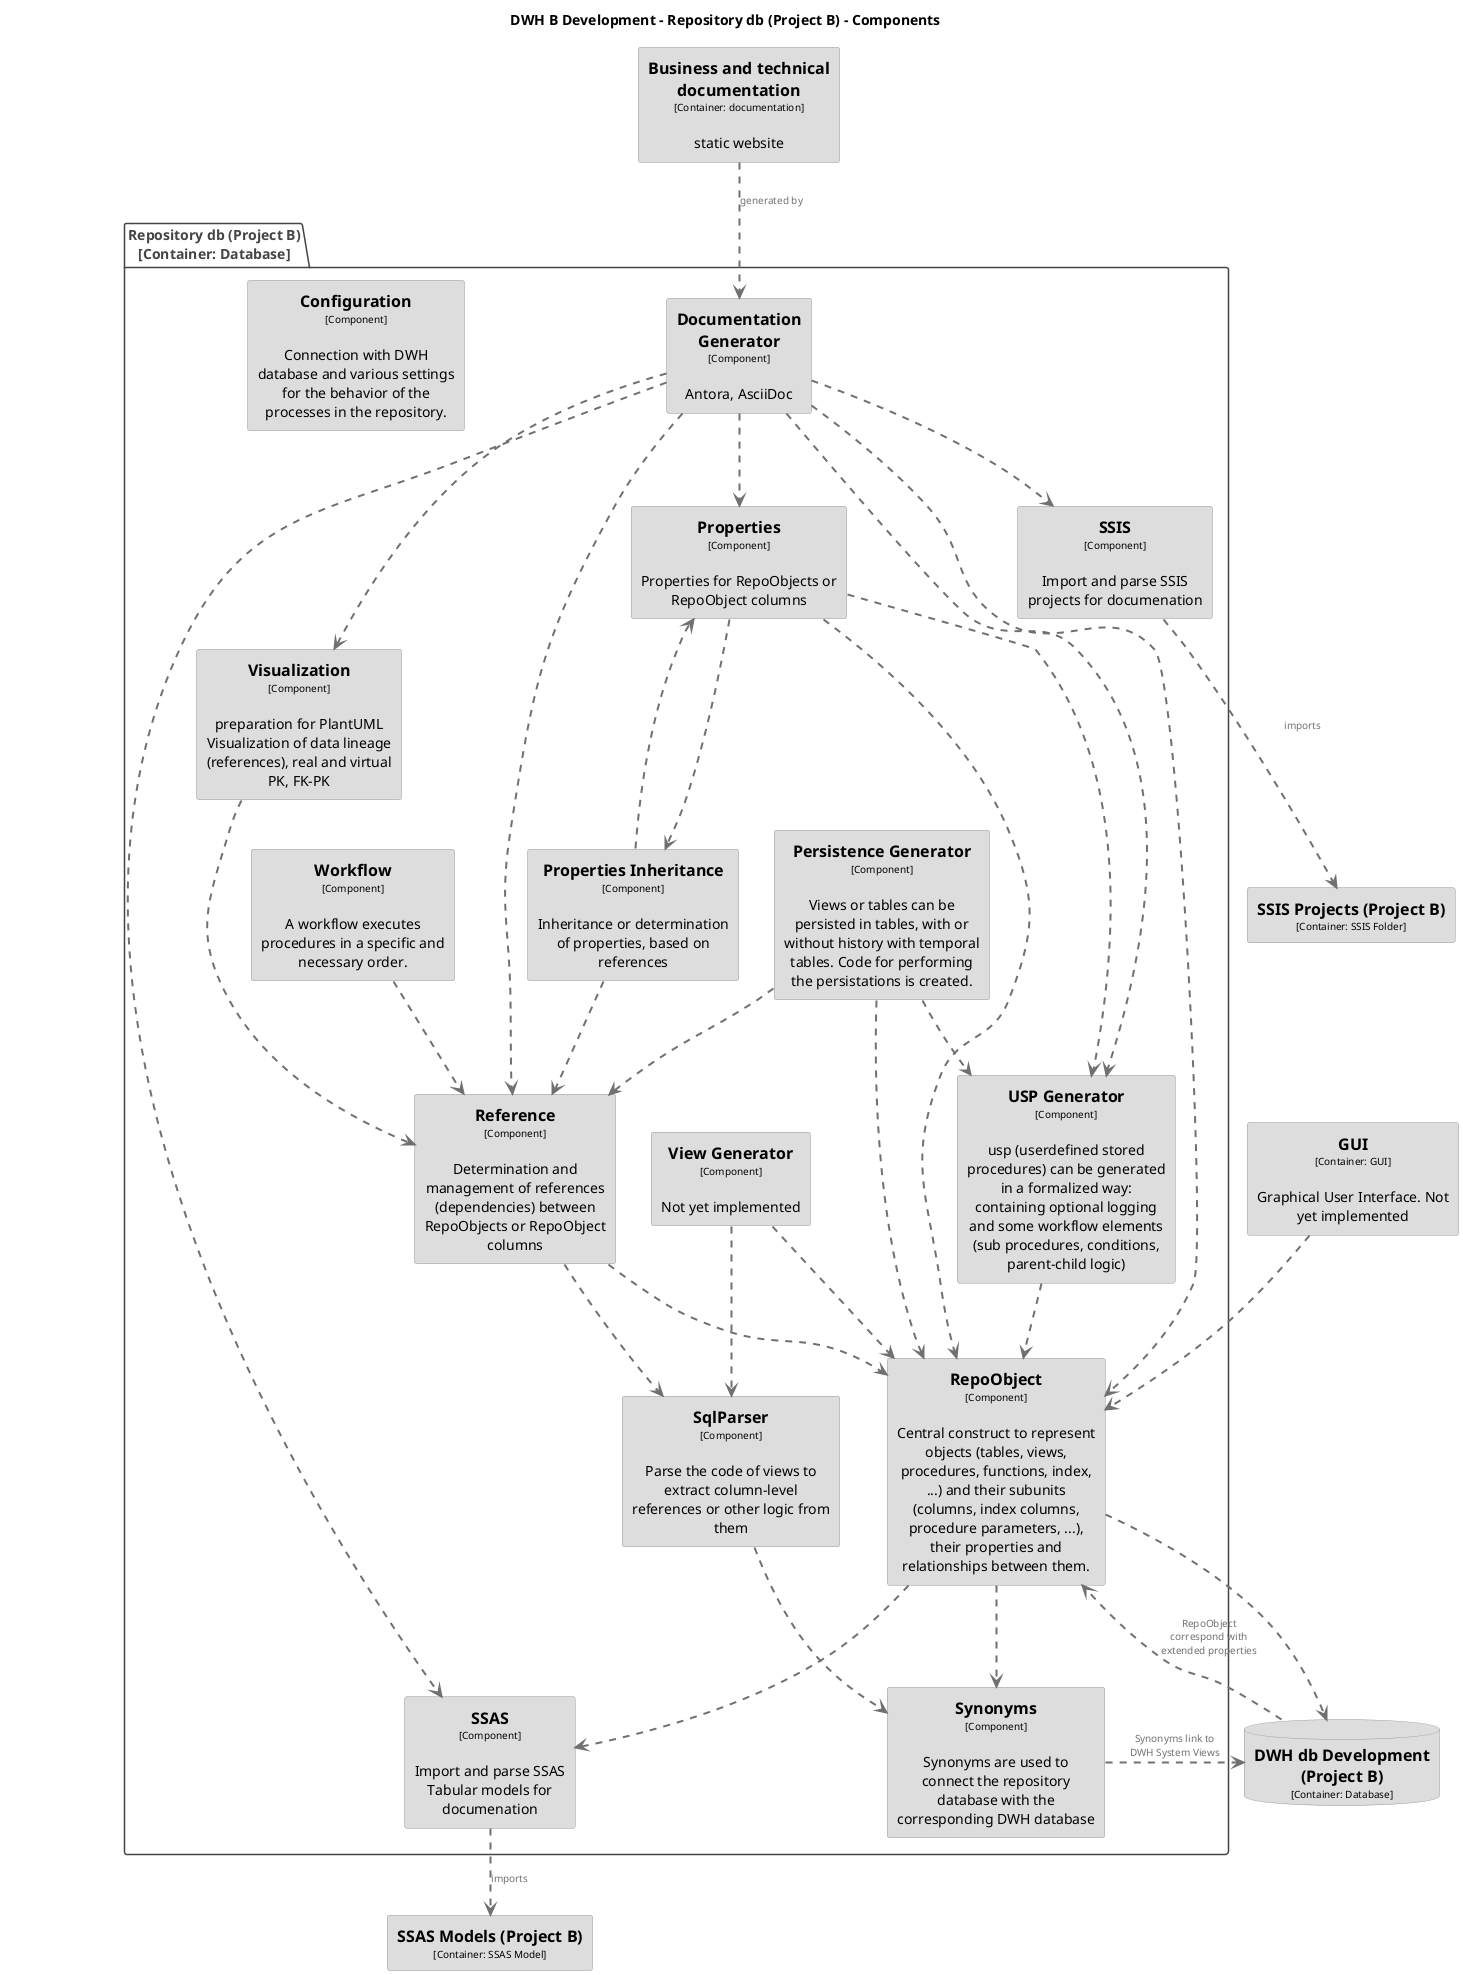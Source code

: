 @startuml
title DWH B Development - Repository db (Project B) - Components

top to bottom direction

skinparam {
  shadowing false
  arrowFontSize 10
  defaultTextAlignment center
  wrapWidth 200
  maxMessageSize 100
}

hide stereotype

skinparam rectangle<<DWHBDevelopment.Businessandtechnicaldocumentation>> {
  BackgroundColor #dddddd
  FontColor #000000
  BorderColor #9a9a9a
}
skinparam rectangle<<DWHBDevelopment.RepositorydbProjectB.Configuration>> {
  BackgroundColor #dddddd
  FontColor #000000
  BorderColor #9a9a9a
}
skinparam database<<DWHBDevelopment.DWHdbDevelopmentProjectB>> {
  BackgroundColor #dddddd
  FontColor #000000
  BorderColor #9a9a9a
}
skinparam rectangle<<DWHBDevelopment.RepositorydbProjectB.DocumentationGenerator>> {
  BackgroundColor #dddddd
  FontColor #000000
  BorderColor #9a9a9a
}
skinparam rectangle<<DWHBDevelopment.GUI>> {
  BackgroundColor #dddddd
  FontColor #000000
  BorderColor #9a9a9a
}
skinparam rectangle<<DWHBDevelopment.RepositorydbProjectB.PersistenceGenerator>> {
  BackgroundColor #dddddd
  FontColor #000000
  BorderColor #9a9a9a
}
skinparam rectangle<<DWHBDevelopment.RepositorydbProjectB.Properties>> {
  BackgroundColor #dddddd
  FontColor #000000
  BorderColor #9a9a9a
}
skinparam rectangle<<DWHBDevelopment.RepositorydbProjectB.PropertiesInheritance>> {
  BackgroundColor #dddddd
  FontColor #000000
  BorderColor #9a9a9a
}
skinparam rectangle<<DWHBDevelopment.RepositorydbProjectB.Reference>> {
  BackgroundColor #dddddd
  FontColor #000000
  BorderColor #9a9a9a
}
skinparam rectangle<<DWHBDevelopment.RepositorydbProjectB.RepoObject>> {
  BackgroundColor #dddddd
  FontColor #000000
  BorderColor #9a9a9a
}
skinparam rectangle<<DWHBDevelopment.RepositorydbProjectB.SSAS>> {
  BackgroundColor #dddddd
  FontColor #000000
  BorderColor #9a9a9a
}
skinparam rectangle<<DWHBDevelopment.SSASModelsProjectB>> {
  BackgroundColor #dddddd
  FontColor #000000
  BorderColor #9a9a9a
}
skinparam rectangle<<DWHBDevelopment.RepositorydbProjectB.SSIS>> {
  BackgroundColor #dddddd
  FontColor #000000
  BorderColor #9a9a9a
}
skinparam rectangle<<DWHBDevelopment.SSISProjectsProjectB>> {
  BackgroundColor #dddddd
  FontColor #000000
  BorderColor #9a9a9a
}
skinparam rectangle<<DWHBDevelopment.RepositorydbProjectB.SqlParser>> {
  BackgroundColor #dddddd
  FontColor #000000
  BorderColor #9a9a9a
}
skinparam rectangle<<DWHBDevelopment.RepositorydbProjectB.Synonyms>> {
  BackgroundColor #dddddd
  FontColor #000000
  BorderColor #9a9a9a
}
skinparam rectangle<<DWHBDevelopment.RepositorydbProjectB.USPGenerator>> {
  BackgroundColor #dddddd
  FontColor #000000
  BorderColor #9a9a9a
}
skinparam rectangle<<DWHBDevelopment.RepositorydbProjectB.ViewGenerator>> {
  BackgroundColor #dddddd
  FontColor #000000
  BorderColor #9a9a9a
}
skinparam rectangle<<DWHBDevelopment.RepositorydbProjectB.Visualization>> {
  BackgroundColor #dddddd
  FontColor #000000
  BorderColor #9a9a9a
}
skinparam rectangle<<DWHBDevelopment.RepositorydbProjectB.Workflow>> {
  BackgroundColor #dddddd
  FontColor #000000
  BorderColor #9a9a9a
}

rectangle "==Business and technical documentation\n<size:10>[Container: documentation]</size>\n\nstatic website" <<DWHBDevelopment.Businessandtechnicaldocumentation>> as DWHBDevelopment.Businessandtechnicaldocumentation
rectangle "==SSAS Models (Project B)\n<size:10>[Container: SSAS Model]</size>" <<DWHBDevelopment.SSASModelsProjectB>> as DWHBDevelopment.SSASModelsProjectB
rectangle "==SSIS Projects (Project B)\n<size:10>[Container: SSIS Folder]</size>" <<DWHBDevelopment.SSISProjectsProjectB>> as DWHBDevelopment.SSISProjectsProjectB
rectangle "==GUI\n<size:10>[Container: GUI]</size>\n\nGraphical User Interface. Not yet implemented" <<DWHBDevelopment.GUI>> as DWHBDevelopment.GUI
database "==DWH db Development (Project B)\n<size:10>[Container: Database]</size>" <<DWHBDevelopment.DWHdbDevelopmentProjectB>> as DWHBDevelopment.DWHdbDevelopmentProjectB

package "Repository db (Project B)\n[Container: Database]" <<DWHBDevelopment.RepositorydbProjectB>> {
  skinparam PackageBorderColor<<DWHBDevelopment.RepositorydbProjectB>> #444444
  skinparam PackageFontColor<<DWHBDevelopment.RepositorydbProjectB>> #444444

  rectangle "==Reference\n<size:10>[Component]</size>\n\nDetermination and management of references (dependencies) between RepoObjects or RepoObject columns" <<DWHBDevelopment.RepositorydbProjectB.Reference>> as DWHBDevelopment.RepositorydbProjectB.Reference
  rectangle "==Properties\n<size:10>[Component]</size>\n\nProperties for RepoObjects or RepoObject columns" <<DWHBDevelopment.RepositorydbProjectB.Properties>> as DWHBDevelopment.RepositorydbProjectB.Properties [[https://datahandwerk.gitlab.io/dhw/user-guide/properties.html]]
  rectangle "==Properties Inheritance\n<size:10>[Component]</size>\n\nInheritance or determination of properties, based on references" <<DWHBDevelopment.RepositorydbProjectB.PropertiesInheritance>> as DWHBDevelopment.RepositorydbProjectB.PropertiesInheritance [[https://datahandwerk.gitlab.io/dhw/user-guide/properties-inheritance.html]]
  rectangle "==USP Generator\n<size:10>[Component]</size>\n\nusp (userdefined stored procedures) can be generated in a formalized way: containing optional logging and some workflow elements (sub procedures, conditions, parent-child logic)" <<DWHBDevelopment.RepositorydbProjectB.USPGenerator>> as DWHBDevelopment.RepositorydbProjectB.USPGenerator [[https://datahandwerk.gitlab.io/dhw/user-guide/uspgenerator.html]]
  rectangle "==Persistence Generator\n<size:10>[Component]</size>\n\nViews or tables can be persisted in tables, with or without history with temporal tables. Code for performing the persistations is created." <<DWHBDevelopment.RepositorydbProjectB.PersistenceGenerator>> as DWHBDevelopment.RepositorydbProjectB.PersistenceGenerator [[https://datahandwerk.gitlab.io/dhw/user-guide/persistence-generator.html]]
  rectangle "==View Generator\n<size:10>[Component]</size>\n\nNot yet implemented" <<DWHBDevelopment.RepositorydbProjectB.ViewGenerator>> as DWHBDevelopment.RepositorydbProjectB.ViewGenerator
  rectangle "==Documentation Generator\n<size:10>[Component]</size>\n\nAntora, AsciiDoc" <<DWHBDevelopment.RepositorydbProjectB.DocumentationGenerator>> as DWHBDevelopment.RepositorydbProjectB.DocumentationGenerator [[https://datahandwerk.gitlab.io/dhw/user-guide/documentation-generator.html]]
  rectangle "==SSAS\n<size:10>[Component]</size>\n\nImport and parse SSAS Tabular models for documenation" <<DWHBDevelopment.RepositorydbProjectB.SSAS>> as DWHBDevelopment.RepositorydbProjectB.SSAS
  rectangle "==SSIS\n<size:10>[Component]</size>\n\nImport and parse SSIS projects for documenation" <<DWHBDevelopment.RepositorydbProjectB.SSIS>> as DWHBDevelopment.RepositorydbProjectB.SSIS
  rectangle "==Workflow\n<size:10>[Component]</size>\n\nA workflow executes procedures in a specific and necessary order." <<DWHBDevelopment.RepositorydbProjectB.Workflow>> as DWHBDevelopment.RepositorydbProjectB.Workflow
  rectangle "==Visualization\n<size:10>[Component]</size>\n\npreparation for PlantUML Visualization of data lineage (references), real and virtual PK, FK-PK" <<DWHBDevelopment.RepositorydbProjectB.Visualization>> as DWHBDevelopment.RepositorydbProjectB.Visualization
  rectangle "==Synonyms\n<size:10>[Component]</size>\n\nSynonyms are used to connect the repository database with the corresponding DWH database" <<DWHBDevelopment.RepositorydbProjectB.Synonyms>> as DWHBDevelopment.RepositorydbProjectB.Synonyms
  rectangle "==Configuration\n<size:10>[Component]</size>\n\nConnection with DWH database and various settings for the behavior of the processes in the repository." <<DWHBDevelopment.RepositorydbProjectB.Configuration>> as DWHBDevelopment.RepositorydbProjectB.Configuration
  rectangle "==RepoObject\n<size:10>[Component]</size>\n\nCentral construct to represent objects (tables, views, procedures, functions, index, ...) and their subunits (columns, index columns, procedure parameters, ...), their properties and relationships between them." <<DWHBDevelopment.RepositorydbProjectB.RepoObject>> as DWHBDevelopment.RepositorydbProjectB.RepoObject
  rectangle "==SqlParser\n<size:10>[Component]</size>\n\nParse the code of views to extract column-level references or other logic from them" <<DWHBDevelopment.RepositorydbProjectB.SqlParser>> as DWHBDevelopment.RepositorydbProjectB.SqlParser [[https://datahandwerk.gitlab.io/dhw/user-guide/sqlparse-to-get-col-references.html]]
}

DWHBDevelopment.RepositorydbProjectB.DocumentationGenerator .[#707070,thickness=2].> DWHBDevelopment.RepositorydbProjectB.USPGenerator : "<color:#707070>"
DWHBDevelopment.RepositorydbProjectB.DocumentationGenerator .[#707070,thickness=2].> DWHBDevelopment.RepositorydbProjectB.Properties : "<color:#707070>"
DWHBDevelopment.RepositorydbProjectB.DocumentationGenerator .[#707070,thickness=2].> DWHBDevelopment.RepositorydbProjectB.SSAS : "<color:#707070>"
DWHBDevelopment.RepositorydbProjectB.DocumentationGenerator .[#707070,thickness=2].> DWHBDevelopment.RepositorydbProjectB.SSIS : "<color:#707070>"
DWHBDevelopment.RepositorydbProjectB.DocumentationGenerator .[#707070,thickness=2].> DWHBDevelopment.RepositorydbProjectB.Visualization : "<color:#707070>"
DWHBDevelopment.RepositorydbProjectB.Properties .[#707070,thickness=2].> DWHBDevelopment.RepositorydbProjectB.USPGenerator : "<color:#707070>"
DWHBDevelopment.RepositorydbProjectB.PersistenceGenerator .[#707070,thickness=2].> DWHBDevelopment.RepositorydbProjectB.USPGenerator : "<color:#707070>"
DWHBDevelopment.RepositorydbProjectB.ViewGenerator .[#707070,thickness=2].> DWHBDevelopment.RepositorydbProjectB.SqlParser : "<color:#707070>"
DWHBDevelopment.GUI .[#707070,thickness=2].> DWHBDevelopment.RepositorydbProjectB.RepoObject : "<color:#707070>"
DWHBDevelopment.Businessandtechnicaldocumentation .[#707070,thickness=2].> DWHBDevelopment.RepositorydbProjectB.DocumentationGenerator : "<color:#707070>generated by"
DWHBDevelopment.RepositorydbProjectB.Synonyms .[#707070,thickness=2].> DWHBDevelopment.DWHdbDevelopmentProjectB : "<color:#707070>Synonyms link to DWH System Views"
DWHBDevelopment.DWHdbDevelopmentProjectB .[#707070,thickness=2].> DWHBDevelopment.RepositorydbProjectB.RepoObject : "<color:#707070>RepoObject correspond with extended properties"
DWHBDevelopment.RepositorydbProjectB.RepoObject .[#707070,thickness=2].> DWHBDevelopment.DWHdbDevelopmentProjectB : "<color:#707070>"
DWHBDevelopment.RepositorydbProjectB.SSAS .[#707070,thickness=2].> DWHBDevelopment.SSASModelsProjectB : "<color:#707070>imports"
DWHBDevelopment.RepositorydbProjectB.SSIS .[#707070,thickness=2].> DWHBDevelopment.SSISProjectsProjectB : "<color:#707070>imports"
DWHBDevelopment.RepositorydbProjectB.RepoObject .[#707070,thickness=2].> DWHBDevelopment.RepositorydbProjectB.SSAS : "<color:#707070>"
DWHBDevelopment.RepositorydbProjectB.RepoObject .[#707070,thickness=2].> DWHBDevelopment.RepositorydbProjectB.Synonyms : "<color:#707070>"
DWHBDevelopment.RepositorydbProjectB.SqlParser .[#707070,thickness=2].> DWHBDevelopment.RepositorydbProjectB.Synonyms : "<color:#707070>"
DWHBDevelopment.RepositorydbProjectB.Reference .[#707070,thickness=2].> DWHBDevelopment.RepositorydbProjectB.RepoObject : "<color:#707070>"
DWHBDevelopment.RepositorydbProjectB.Properties .[#707070,thickness=2].> DWHBDevelopment.RepositorydbProjectB.RepoObject : "<color:#707070>"
DWHBDevelopment.RepositorydbProjectB.USPGenerator .[#707070,thickness=2].> DWHBDevelopment.RepositorydbProjectB.RepoObject : "<color:#707070>"
DWHBDevelopment.RepositorydbProjectB.PersistenceGenerator .[#707070,thickness=2].> DWHBDevelopment.RepositorydbProjectB.RepoObject : "<color:#707070>"
DWHBDevelopment.RepositorydbProjectB.ViewGenerator .[#707070,thickness=2].> DWHBDevelopment.RepositorydbProjectB.RepoObject : "<color:#707070>"
DWHBDevelopment.RepositorydbProjectB.PropertiesInheritance .[#707070,thickness=2].> DWHBDevelopment.RepositorydbProjectB.Properties : "<color:#707070>"
DWHBDevelopment.RepositorydbProjectB.Properties .[#707070,thickness=2].> DWHBDevelopment.RepositorydbProjectB.PropertiesInheritance : "<color:#707070>"
DWHBDevelopment.RepositorydbProjectB.Reference .[#707070,thickness=2].> DWHBDevelopment.RepositorydbProjectB.SqlParser : "<color:#707070>"
DWHBDevelopment.RepositorydbProjectB.PropertiesInheritance .[#707070,thickness=2].> DWHBDevelopment.RepositorydbProjectB.Reference : "<color:#707070>"
DWHBDevelopment.RepositorydbProjectB.Workflow .[#707070,thickness=2].> DWHBDevelopment.RepositorydbProjectB.Reference : "<color:#707070>"
DWHBDevelopment.RepositorydbProjectB.PersistenceGenerator .[#707070,thickness=2].> DWHBDevelopment.RepositorydbProjectB.Reference : "<color:#707070>"
DWHBDevelopment.RepositorydbProjectB.Visualization .[#707070,thickness=2].> DWHBDevelopment.RepositorydbProjectB.Reference : "<color:#707070>"
DWHBDevelopment.RepositorydbProjectB.DocumentationGenerator .[#707070,thickness=2].> DWHBDevelopment.RepositorydbProjectB.RepoObject : "<color:#707070>"
DWHBDevelopment.RepositorydbProjectB.DocumentationGenerator .[#707070,thickness=2].> DWHBDevelopment.RepositorydbProjectB.Reference : "<color:#707070>"
@enduml